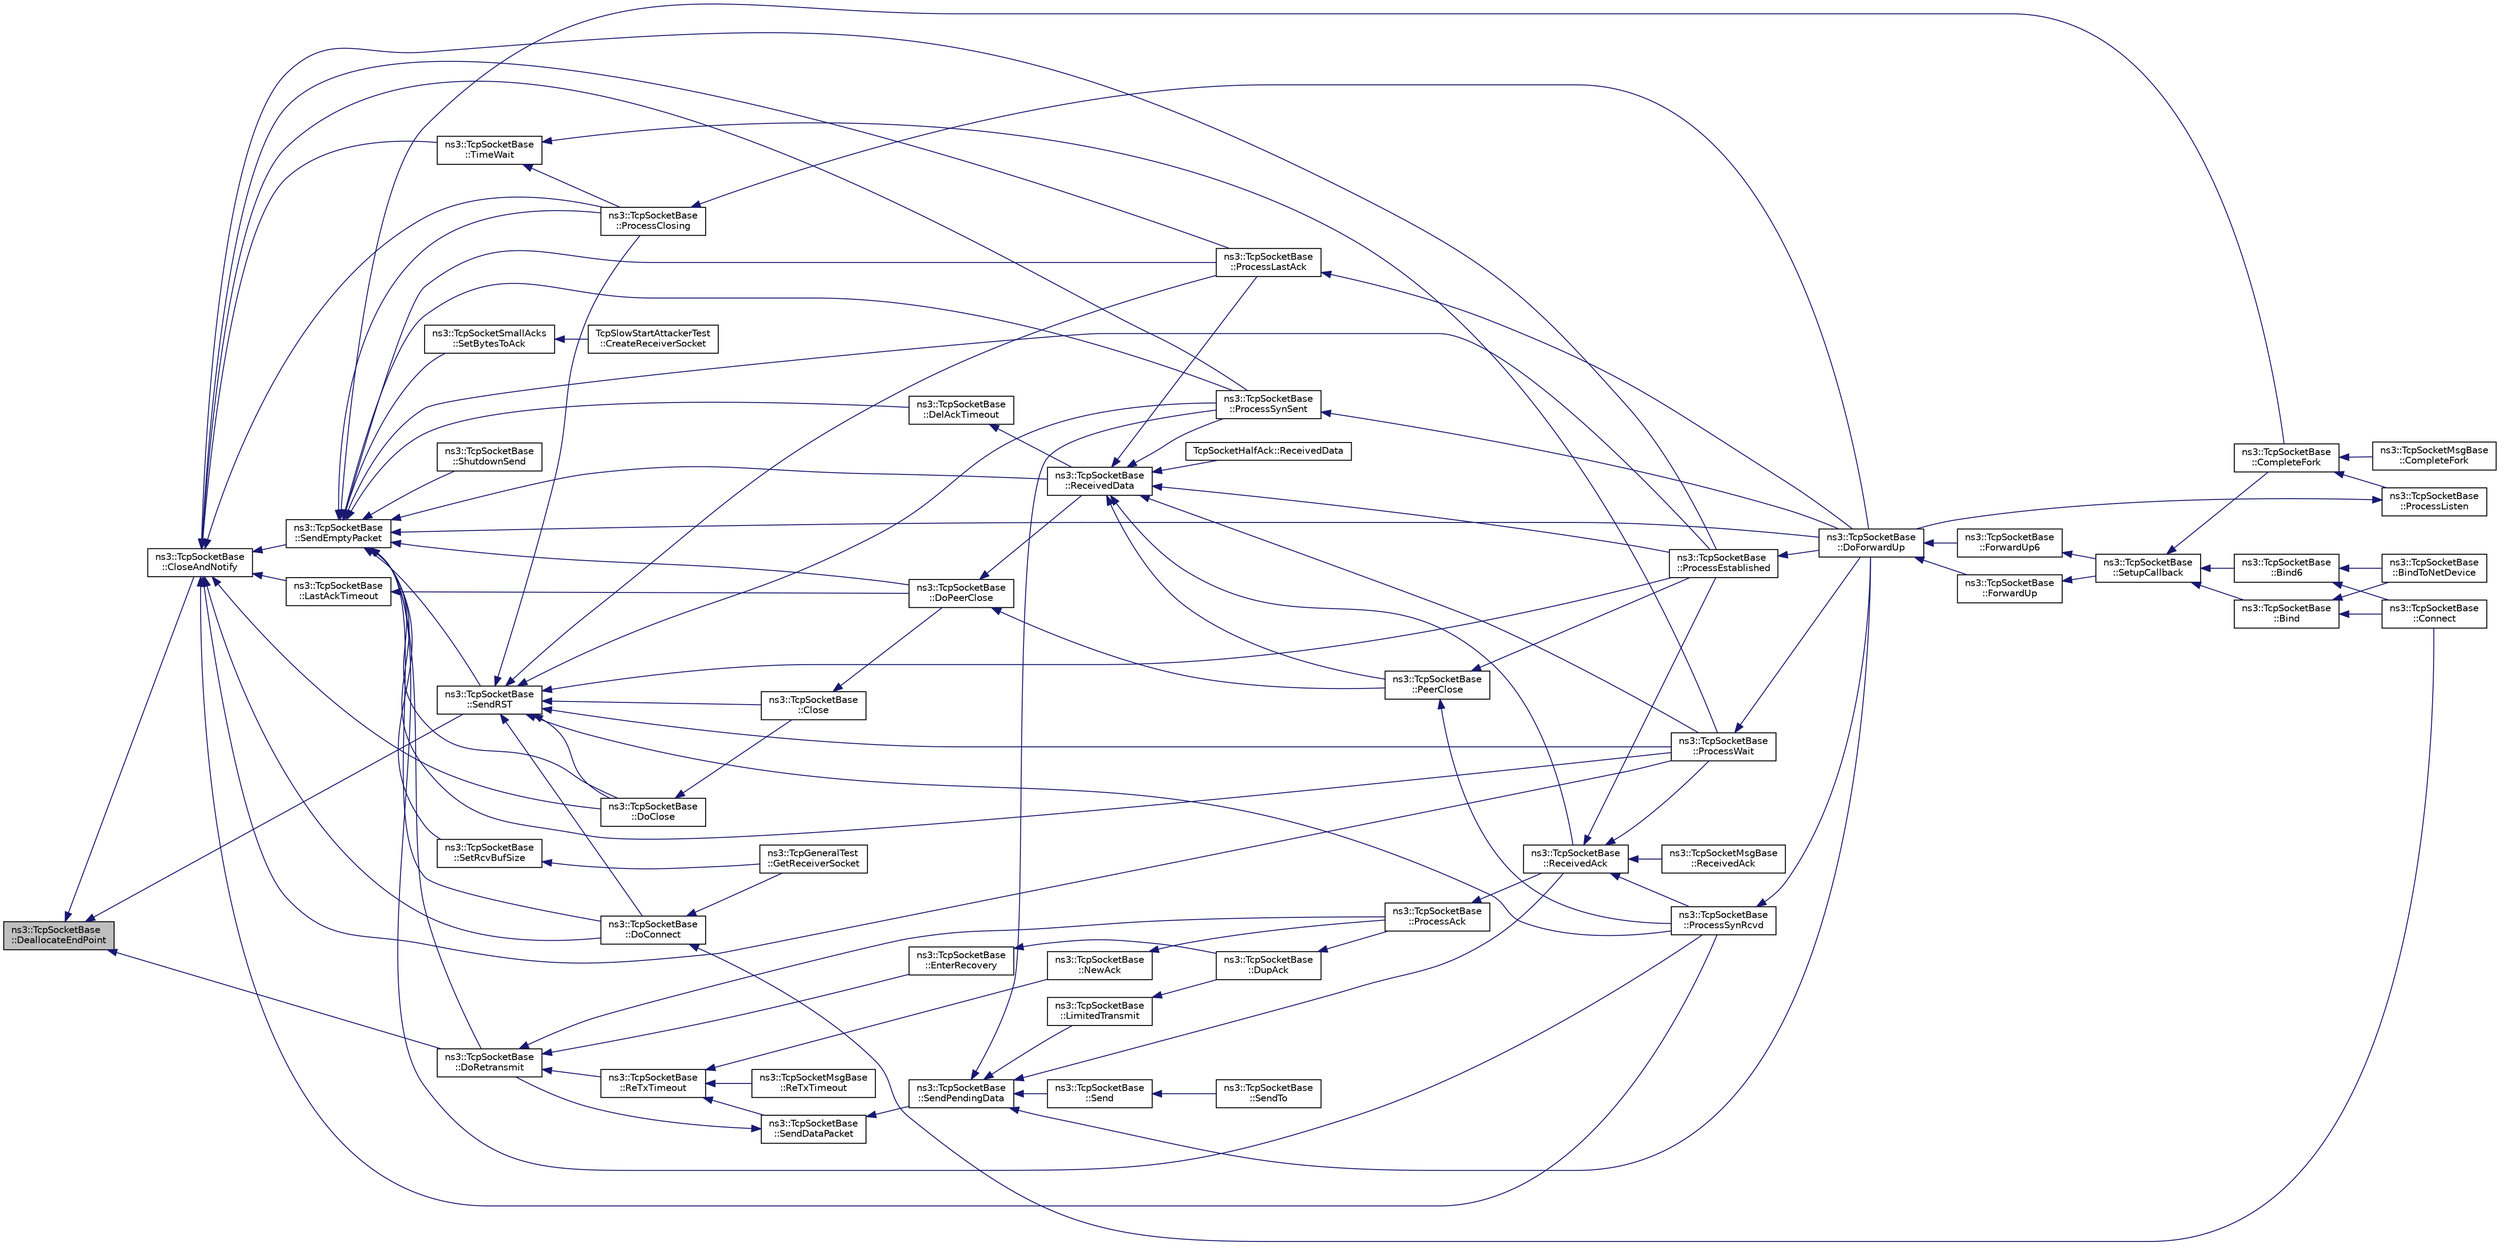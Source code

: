 digraph "ns3::TcpSocketBase::DeallocateEndPoint"
{
  edge [fontname="Helvetica",fontsize="10",labelfontname="Helvetica",labelfontsize="10"];
  node [fontname="Helvetica",fontsize="10",shape=record];
  rankdir="LR";
  Node1 [label="ns3::TcpSocketBase\l::DeallocateEndPoint",height=0.2,width=0.4,color="black", fillcolor="grey75", style="filled", fontcolor="black"];
  Node1 -> Node2 [dir="back",color="midnightblue",fontsize="10",style="solid"];
  Node2 [label="ns3::TcpSocketBase\l::CloseAndNotify",height=0.2,width=0.4,color="black", fillcolor="white", style="filled",URL="$d1/d45/classns3_1_1TcpSocketBase.html#a04354f05482d826576740fd2f1691818",tooltip="Peacefully close the socket by notifying the upper layer and deallocate end point. "];
  Node2 -> Node3 [dir="back",color="midnightblue",fontsize="10",style="solid"];
  Node3 [label="ns3::TcpSocketBase\l::DoConnect",height=0.2,width=0.4,color="black", fillcolor="white", style="filled",URL="$d1/d45/classns3_1_1TcpSocketBase.html#ac07945f77be2c49f0c1712ea56322493",tooltip="Perform the real connection tasks: Send SYN if allowed, RST if invalid. "];
  Node3 -> Node4 [dir="back",color="midnightblue",fontsize="10",style="solid"];
  Node4 [label="ns3::TcpSocketBase\l::Connect",height=0.2,width=0.4,color="black", fillcolor="white", style="filled",URL="$d1/d45/classns3_1_1TcpSocketBase.html#aabd08c9eb0ee3c88c855eb7268e392bf",tooltip="Initiate a connection to a remote host. "];
  Node3 -> Node5 [dir="back",color="midnightblue",fontsize="10",style="solid"];
  Node5 [label="ns3::TcpGeneralTest\l::GetReceiverSocket",height=0.2,width=0.4,color="black", fillcolor="white", style="filled",URL="$d2/dfd/classns3_1_1TcpGeneralTest.html#a04dbce4c3ee58e1f88946cabef4076dc",tooltip="Get the pointer to a previously created receiver socket. "];
  Node2 -> Node6 [dir="back",color="midnightblue",fontsize="10",style="solid"];
  Node6 [label="ns3::TcpSocketBase\l::DoClose",height=0.2,width=0.4,color="black", fillcolor="white", style="filled",URL="$d1/d45/classns3_1_1TcpSocketBase.html#adfc92c152f498c918cd73d4b31579472",tooltip="Close a socket by sending RST, FIN, or FIN+ACK, depend on the current state. "];
  Node6 -> Node7 [dir="back",color="midnightblue",fontsize="10",style="solid"];
  Node7 [label="ns3::TcpSocketBase\l::Close",height=0.2,width=0.4,color="black", fillcolor="white", style="filled",URL="$d1/d45/classns3_1_1TcpSocketBase.html#adab0076d02811c29ea9ced8b10e7a878",tooltip="Close a socket. "];
  Node7 -> Node8 [dir="back",color="midnightblue",fontsize="10",style="solid"];
  Node8 [label="ns3::TcpSocketBase\l::DoPeerClose",height=0.2,width=0.4,color="black", fillcolor="white", style="filled",URL="$d1/d45/classns3_1_1TcpSocketBase.html#a8a56cf4ab3b64d9f781ed1b1f63f51cd",tooltip="FIN is in sequence, notify app and respond with a FIN. "];
  Node8 -> Node9 [dir="back",color="midnightblue",fontsize="10",style="solid"];
  Node9 [label="ns3::TcpSocketBase\l::PeerClose",height=0.2,width=0.4,color="black", fillcolor="white", style="filled",URL="$d1/d45/classns3_1_1TcpSocketBase.html#a417d981796bf0919582c843403f823ad",tooltip="Received a FIN from peer, notify rx buffer. "];
  Node9 -> Node10 [dir="back",color="midnightblue",fontsize="10",style="solid"];
  Node10 [label="ns3::TcpSocketBase\l::ProcessEstablished",height=0.2,width=0.4,color="black", fillcolor="white", style="filled",URL="$d1/d45/classns3_1_1TcpSocketBase.html#a0deda9c6a4f777bf660b190cd73b102f",tooltip="Received a packet upon ESTABLISHED state. "];
  Node10 -> Node11 [dir="back",color="midnightblue",fontsize="10",style="solid"];
  Node11 [label="ns3::TcpSocketBase\l::DoForwardUp",height=0.2,width=0.4,color="black", fillcolor="white", style="filled",URL="$d1/d45/classns3_1_1TcpSocketBase.html#ad5e7b21b9e9371bf9c19da5d3c56aac1",tooltip="Called by TcpSocketBase::ForwardUp{,6}(). "];
  Node11 -> Node12 [dir="back",color="midnightblue",fontsize="10",style="solid"];
  Node12 [label="ns3::TcpSocketBase\l::ForwardUp",height=0.2,width=0.4,color="black", fillcolor="white", style="filled",URL="$d1/d45/classns3_1_1TcpSocketBase.html#a2ebbcb9713facc9481341fcd972cdd82",tooltip="Called by the L3 protocol when it received a packet to pass on to TCP. "];
  Node12 -> Node13 [dir="back",color="midnightblue",fontsize="10",style="solid"];
  Node13 [label="ns3::TcpSocketBase\l::SetupCallback",height=0.2,width=0.4,color="black", fillcolor="white", style="filled",URL="$d1/d45/classns3_1_1TcpSocketBase.html#a18a50820f806878422527d507268c4ac",tooltip="Common part of the two Bind(), i.e. set callback and remembering local addr:port. ..."];
  Node13 -> Node14 [dir="back",color="midnightblue",fontsize="10",style="solid"];
  Node14 [label="ns3::TcpSocketBase\l::Bind",height=0.2,width=0.4,color="black", fillcolor="white", style="filled",URL="$d1/d45/classns3_1_1TcpSocketBase.html#a7a9a87b74c1ce59ac89df8d9221681dd",tooltip="Allocate a local IPv4 endpoint for this socket. "];
  Node14 -> Node4 [dir="back",color="midnightblue",fontsize="10",style="solid"];
  Node14 -> Node15 [dir="back",color="midnightblue",fontsize="10",style="solid"];
  Node15 [label="ns3::TcpSocketBase\l::BindToNetDevice",height=0.2,width=0.4,color="black", fillcolor="white", style="filled",URL="$d1/d45/classns3_1_1TcpSocketBase.html#a88b552dfa0a85e0224ed8a7dc140f190",tooltip="Bind a socket to specific device. "];
  Node13 -> Node16 [dir="back",color="midnightblue",fontsize="10",style="solid"];
  Node16 [label="ns3::TcpSocketBase\l::Bind6",height=0.2,width=0.4,color="black", fillcolor="white", style="filled",URL="$d1/d45/classns3_1_1TcpSocketBase.html#abe62bb701ac4f057199d5c34938a96a9",tooltip="Allocate a local IPv6 endpoint for this socket. "];
  Node16 -> Node4 [dir="back",color="midnightblue",fontsize="10",style="solid"];
  Node16 -> Node15 [dir="back",color="midnightblue",fontsize="10",style="solid"];
  Node13 -> Node17 [dir="back",color="midnightblue",fontsize="10",style="solid"];
  Node17 [label="ns3::TcpSocketBase\l::CompleteFork",height=0.2,width=0.4,color="black", fillcolor="white", style="filled",URL="$d1/d45/classns3_1_1TcpSocketBase.html#abba7d4c43acb3f9356e348b970a882fb",tooltip="Complete a connection by forking the socket. "];
  Node17 -> Node18 [dir="back",color="midnightblue",fontsize="10",style="solid"];
  Node18 [label="ns3::TcpSocketBase\l::ProcessListen",height=0.2,width=0.4,color="black", fillcolor="white", style="filled",URL="$d1/d45/classns3_1_1TcpSocketBase.html#adc3976e8b42e884f5d99def1d5e2647f",tooltip="Received a packet upon LISTEN state. "];
  Node18 -> Node11 [dir="back",color="midnightblue",fontsize="10",style="solid"];
  Node17 -> Node19 [dir="back",color="midnightblue",fontsize="10",style="solid"];
  Node19 [label="ns3::TcpSocketMsgBase\l::CompleteFork",height=0.2,width=0.4,color="black", fillcolor="white", style="filled",URL="$dd/d88/classns3_1_1TcpSocketMsgBase.html#a1509ce6df2f3e5384889f03b5de06a45",tooltip="Complete a connection by forking the socket. "];
  Node11 -> Node20 [dir="back",color="midnightblue",fontsize="10",style="solid"];
  Node20 [label="ns3::TcpSocketBase\l::ForwardUp6",height=0.2,width=0.4,color="black", fillcolor="white", style="filled",URL="$d1/d45/classns3_1_1TcpSocketBase.html#aa0cd34b3562685596b2c3fd1e6a42a6f",tooltip="Called by the L3 protocol when it received a packet to pass on to TCP. "];
  Node20 -> Node13 [dir="back",color="midnightblue",fontsize="10",style="solid"];
  Node9 -> Node21 [dir="back",color="midnightblue",fontsize="10",style="solid"];
  Node21 [label="ns3::TcpSocketBase\l::ProcessSynRcvd",height=0.2,width=0.4,color="black", fillcolor="white", style="filled",URL="$d1/d45/classns3_1_1TcpSocketBase.html#a69113acf27c4b8267c9e107a5dca7cc1",tooltip="Received a packet upon SYN_RCVD. "];
  Node21 -> Node11 [dir="back",color="midnightblue",fontsize="10",style="solid"];
  Node8 -> Node22 [dir="back",color="midnightblue",fontsize="10",style="solid"];
  Node22 [label="ns3::TcpSocketBase\l::ReceivedData",height=0.2,width=0.4,color="black", fillcolor="white", style="filled",URL="$d1/d45/classns3_1_1TcpSocketBase.html#a479e1a8be1ee1b169f87e57a4dc6f73c",tooltip="Recv of a data, put into buffer, call L7 to get it if necessary. "];
  Node22 -> Node10 [dir="back",color="midnightblue",fontsize="10",style="solid"];
  Node22 -> Node23 [dir="back",color="midnightblue",fontsize="10",style="solid"];
  Node23 [label="ns3::TcpSocketBase\l::ReceivedAck",height=0.2,width=0.4,color="black", fillcolor="white", style="filled",URL="$d1/d45/classns3_1_1TcpSocketBase.html#a695c036628adf8a204a653dbf178f8cd",tooltip="Received an ACK packet. "];
  Node23 -> Node10 [dir="back",color="midnightblue",fontsize="10",style="solid"];
  Node23 -> Node21 [dir="back",color="midnightblue",fontsize="10",style="solid"];
  Node23 -> Node24 [dir="back",color="midnightblue",fontsize="10",style="solid"];
  Node24 [label="ns3::TcpSocketBase\l::ProcessWait",height=0.2,width=0.4,color="black", fillcolor="white", style="filled",URL="$d1/d45/classns3_1_1TcpSocketBase.html#a58aa892c1cb33908aca5ca36967a2a99",tooltip="Received a packet upon CLOSE_WAIT, FIN_WAIT_1, FIN_WAIT_2. "];
  Node24 -> Node11 [dir="back",color="midnightblue",fontsize="10",style="solid"];
  Node23 -> Node25 [dir="back",color="midnightblue",fontsize="10",style="solid"];
  Node25 [label="ns3::TcpSocketMsgBase\l::ReceivedAck",height=0.2,width=0.4,color="black", fillcolor="white", style="filled",URL="$dd/d88/classns3_1_1TcpSocketMsgBase.html#a9e6d6d2050a0e9c8a06a44462a1a7aa7",tooltip="Received an ACK packet. "];
  Node22 -> Node26 [dir="back",color="midnightblue",fontsize="10",style="solid"];
  Node26 [label="ns3::TcpSocketBase\l::ProcessSynSent",height=0.2,width=0.4,color="black", fillcolor="white", style="filled",URL="$d1/d45/classns3_1_1TcpSocketBase.html#a2e9b990c6a4d686291033a393290906b",tooltip="Received a packet upon SYN_SENT. "];
  Node26 -> Node11 [dir="back",color="midnightblue",fontsize="10",style="solid"];
  Node22 -> Node24 [dir="back",color="midnightblue",fontsize="10",style="solid"];
  Node22 -> Node27 [dir="back",color="midnightblue",fontsize="10",style="solid"];
  Node27 [label="ns3::TcpSocketBase\l::ProcessLastAck",height=0.2,width=0.4,color="black", fillcolor="white", style="filled",URL="$d1/d45/classns3_1_1TcpSocketBase.html#a6700ac3f9e4d3c197499e6b7521205f2",tooltip="Received a packet upon LAST_ACK. "];
  Node27 -> Node11 [dir="back",color="midnightblue",fontsize="10",style="solid"];
  Node22 -> Node9 [dir="back",color="midnightblue",fontsize="10",style="solid"];
  Node22 -> Node28 [dir="back",color="midnightblue",fontsize="10",style="solid"];
  Node28 [label="TcpSocketHalfAck::ReceivedData",height=0.2,width=0.4,color="black", fillcolor="white", style="filled",URL="$df/d56/classTcpSocketHalfAck.html#af7e6040b891ce8b8abd0f774a366fa90",tooltip="Recv of a data, put into buffer, call L7 to get it if necessary. "];
  Node2 -> Node10 [dir="back",color="midnightblue",fontsize="10",style="solid"];
  Node2 -> Node26 [dir="back",color="midnightblue",fontsize="10",style="solid"];
  Node2 -> Node21 [dir="back",color="midnightblue",fontsize="10",style="solid"];
  Node2 -> Node24 [dir="back",color="midnightblue",fontsize="10",style="solid"];
  Node2 -> Node29 [dir="back",color="midnightblue",fontsize="10",style="solid"];
  Node29 [label="ns3::TcpSocketBase\l::ProcessClosing",height=0.2,width=0.4,color="black", fillcolor="white", style="filled",URL="$d1/d45/classns3_1_1TcpSocketBase.html#abc2462833556fdd737fdcdc5992768e8",tooltip="Received a packet upon CLOSING. "];
  Node29 -> Node11 [dir="back",color="midnightblue",fontsize="10",style="solid"];
  Node2 -> Node27 [dir="back",color="midnightblue",fontsize="10",style="solid"];
  Node2 -> Node30 [dir="back",color="midnightblue",fontsize="10",style="solid"];
  Node30 [label="ns3::TcpSocketBase\l::SendEmptyPacket",height=0.2,width=0.4,color="black", fillcolor="white", style="filled",URL="$d1/d45/classns3_1_1TcpSocketBase.html#aa858913c9a4480a14d293f1014905b3e",tooltip="Send a empty packet that carries a flag, e.g., ACK. "];
  Node30 -> Node31 [dir="back",color="midnightblue",fontsize="10",style="solid"];
  Node31 [label="ns3::TcpSocketBase\l::ShutdownSend",height=0.2,width=0.4,color="black", fillcolor="white", style="filled",URL="$d1/d45/classns3_1_1TcpSocketBase.html#ab972c5b46c62fed0c30b387e03753ca7"];
  Node30 -> Node3 [dir="back",color="midnightblue",fontsize="10",style="solid"];
  Node30 -> Node6 [dir="back",color="midnightblue",fontsize="10",style="solid"];
  Node30 -> Node11 [dir="back",color="midnightblue",fontsize="10",style="solid"];
  Node30 -> Node10 [dir="back",color="midnightblue",fontsize="10",style="solid"];
  Node30 -> Node26 [dir="back",color="midnightblue",fontsize="10",style="solid"];
  Node30 -> Node21 [dir="back",color="midnightblue",fontsize="10",style="solid"];
  Node30 -> Node24 [dir="back",color="midnightblue",fontsize="10",style="solid"];
  Node30 -> Node29 [dir="back",color="midnightblue",fontsize="10",style="solid"];
  Node30 -> Node27 [dir="back",color="midnightblue",fontsize="10",style="solid"];
  Node30 -> Node8 [dir="back",color="midnightblue",fontsize="10",style="solid"];
  Node30 -> Node32 [dir="back",color="midnightblue",fontsize="10",style="solid"];
  Node32 [label="ns3::TcpSocketBase\l::SendRST",height=0.2,width=0.4,color="black", fillcolor="white", style="filled",URL="$d1/d45/classns3_1_1TcpSocketBase.html#a070b9ac86f372fe0b661050686bef68e",tooltip="Send reset and tear down this socket. "];
  Node32 -> Node7 [dir="back",color="midnightblue",fontsize="10",style="solid"];
  Node32 -> Node3 [dir="back",color="midnightblue",fontsize="10",style="solid"];
  Node32 -> Node6 [dir="back",color="midnightblue",fontsize="10",style="solid"];
  Node32 -> Node10 [dir="back",color="midnightblue",fontsize="10",style="solid"];
  Node32 -> Node26 [dir="back",color="midnightblue",fontsize="10",style="solid"];
  Node32 -> Node21 [dir="back",color="midnightblue",fontsize="10",style="solid"];
  Node32 -> Node24 [dir="back",color="midnightblue",fontsize="10",style="solid"];
  Node32 -> Node29 [dir="back",color="midnightblue",fontsize="10",style="solid"];
  Node32 -> Node27 [dir="back",color="midnightblue",fontsize="10",style="solid"];
  Node30 -> Node17 [dir="back",color="midnightblue",fontsize="10",style="solid"];
  Node30 -> Node22 [dir="back",color="midnightblue",fontsize="10",style="solid"];
  Node30 -> Node33 [dir="back",color="midnightblue",fontsize="10",style="solid"];
  Node33 [label="ns3::TcpSocketBase\l::DelAckTimeout",height=0.2,width=0.4,color="black", fillcolor="white", style="filled",URL="$d1/d45/classns3_1_1TcpSocketBase.html#a6bea4790f749e771462d8e4ab63ebc67",tooltip="Action upon delay ACK timeout, i.e. send an ACK. "];
  Node33 -> Node22 [dir="back",color="midnightblue",fontsize="10",style="solid"];
  Node30 -> Node34 [dir="back",color="midnightblue",fontsize="10",style="solid"];
  Node34 [label="ns3::TcpSocketBase\l::DoRetransmit",height=0.2,width=0.4,color="black", fillcolor="white", style="filled",URL="$d1/d45/classns3_1_1TcpSocketBase.html#a13b6b897811a48523988f8af6e9130d3",tooltip="Retransmit the oldest packet. "];
  Node34 -> Node35 [dir="back",color="midnightblue",fontsize="10",style="solid"];
  Node35 [label="ns3::TcpSocketBase\l::EnterRecovery",height=0.2,width=0.4,color="black", fillcolor="white", style="filled",URL="$d1/d45/classns3_1_1TcpSocketBase.html#aad6550badbb76f8b04811f14e7afd10c",tooltip="Enter the CA_RECOVERY, and retransmit the head. "];
  Node35 -> Node36 [dir="back",color="midnightblue",fontsize="10",style="solid"];
  Node36 [label="ns3::TcpSocketBase\l::DupAck",height=0.2,width=0.4,color="black", fillcolor="white", style="filled",URL="$d1/d45/classns3_1_1TcpSocketBase.html#a9139f54e2cdf0f1a796011a43dabfad5",tooltip="Dupack management. "];
  Node36 -> Node37 [dir="back",color="midnightblue",fontsize="10",style="solid"];
  Node37 [label="ns3::TcpSocketBase\l::ProcessAck",height=0.2,width=0.4,color="black", fillcolor="white", style="filled",URL="$d1/d45/classns3_1_1TcpSocketBase.html#a7c8a0eb71e14abececff528e8d4261b6",tooltip="Process a received ack. "];
  Node37 -> Node23 [dir="back",color="midnightblue",fontsize="10",style="solid"];
  Node34 -> Node37 [dir="back",color="midnightblue",fontsize="10",style="solid"];
  Node34 -> Node38 [dir="back",color="midnightblue",fontsize="10",style="solid"];
  Node38 [label="ns3::TcpSocketBase\l::ReTxTimeout",height=0.2,width=0.4,color="black", fillcolor="white", style="filled",URL="$d1/d45/classns3_1_1TcpSocketBase.html#a60bb6a7cfb5855bba206606174d50c5e",tooltip="An RTO event happened. "];
  Node38 -> Node39 [dir="back",color="midnightblue",fontsize="10",style="solid"];
  Node39 [label="ns3::TcpSocketBase\l::SendDataPacket",height=0.2,width=0.4,color="black", fillcolor="white", style="filled",URL="$d1/d45/classns3_1_1TcpSocketBase.html#a677488c04da1df87f916953a40e1bd64",tooltip="Extract at most maxSize bytes from the TxBuffer at sequence seq, add the TCP header, and send to TcpL4Protocol. "];
  Node39 -> Node40 [dir="back",color="midnightblue",fontsize="10",style="solid"];
  Node40 [label="ns3::TcpSocketBase\l::SendPendingData",height=0.2,width=0.4,color="black", fillcolor="white", style="filled",URL="$d1/d45/classns3_1_1TcpSocketBase.html#a129ac0ec5fc399fa7c5552c615ae6562",tooltip="Send as much pending data as possible according to the Tx window. "];
  Node40 -> Node41 [dir="back",color="midnightblue",fontsize="10",style="solid"];
  Node41 [label="ns3::TcpSocketBase\l::Send",height=0.2,width=0.4,color="black", fillcolor="white", style="filled",URL="$d1/d45/classns3_1_1TcpSocketBase.html#a172e373bab86078af4462fc1415c59e4",tooltip="Send data (or dummy data) to the remote host. "];
  Node41 -> Node42 [dir="back",color="midnightblue",fontsize="10",style="solid"];
  Node42 [label="ns3::TcpSocketBase\l::SendTo",height=0.2,width=0.4,color="black", fillcolor="white", style="filled",URL="$d1/d45/classns3_1_1TcpSocketBase.html#ac7bd6956cd3d723c454814698bc8f094",tooltip="Send data to a specified peer. "];
  Node40 -> Node11 [dir="back",color="midnightblue",fontsize="10",style="solid"];
  Node40 -> Node43 [dir="back",color="midnightblue",fontsize="10",style="solid"];
  Node43 [label="ns3::TcpSocketBase\l::LimitedTransmit",height=0.2,width=0.4,color="black", fillcolor="white", style="filled",URL="$d1/d45/classns3_1_1TcpSocketBase.html#ae192934b14961166fa6cd3197c85406c",tooltip="Limited transmit algorithm. "];
  Node43 -> Node36 [dir="back",color="midnightblue",fontsize="10",style="solid"];
  Node40 -> Node23 [dir="back",color="midnightblue",fontsize="10",style="solid"];
  Node40 -> Node26 [dir="back",color="midnightblue",fontsize="10",style="solid"];
  Node39 -> Node34 [dir="back",color="midnightblue",fontsize="10",style="solid"];
  Node38 -> Node44 [dir="back",color="midnightblue",fontsize="10",style="solid"];
  Node44 [label="ns3::TcpSocketBase\l::NewAck",height=0.2,width=0.4,color="black", fillcolor="white", style="filled",URL="$d1/d45/classns3_1_1TcpSocketBase.html#a13401dd51854607d0521a35bf2622761",tooltip="Update buffers w.r.t. ACK. "];
  Node44 -> Node37 [dir="back",color="midnightblue",fontsize="10",style="solid"];
  Node38 -> Node45 [dir="back",color="midnightblue",fontsize="10",style="solid"];
  Node45 [label="ns3::TcpSocketMsgBase\l::ReTxTimeout",height=0.2,width=0.4,color="black", fillcolor="white", style="filled",URL="$dd/d88/classns3_1_1TcpSocketMsgBase.html#af890d12f15ead128b26ca59b47a14c53",tooltip="An RTO event happened. "];
  Node30 -> Node46 [dir="back",color="midnightblue",fontsize="10",style="solid"];
  Node46 [label="ns3::TcpSocketBase\l::SetRcvBufSize",height=0.2,width=0.4,color="black", fillcolor="white", style="filled",URL="$d1/d45/classns3_1_1TcpSocketBase.html#a400be1b74a19f5e381e29cdfe1f9fa28",tooltip="Set the receive buffer size. "];
  Node46 -> Node5 [dir="back",color="midnightblue",fontsize="10",style="solid"];
  Node30 -> Node47 [dir="back",color="midnightblue",fontsize="10",style="solid"];
  Node47 [label="ns3::TcpSocketSmallAcks\l::SetBytesToAck",height=0.2,width=0.4,color="black", fillcolor="white", style="filled",URL="$d4/dc6/classns3_1_1TcpSocketSmallAcks.html#ada016a112c4f8b2f7502474a1df21d7d",tooltip="Set the bytes to be ACKed. "];
  Node47 -> Node48 [dir="back",color="midnightblue",fontsize="10",style="solid"];
  Node48 [label="TcpSlowStartAttackerTest\l::CreateReceiverSocket",height=0.2,width=0.4,color="black", fillcolor="white", style="filled",URL="$da/da1/classTcpSlowStartAttackerTest.html#aa28e6324b43d534fd907e7b421bb850d",tooltip="Create and install the socket to install on the receiver. "];
  Node2 -> Node49 [dir="back",color="midnightblue",fontsize="10",style="solid"];
  Node49 [label="ns3::TcpSocketBase\l::LastAckTimeout",height=0.2,width=0.4,color="black", fillcolor="white", style="filled",URL="$d1/d45/classns3_1_1TcpSocketBase.html#affa65b010fdc8c5f32105f5c8279f50d",tooltip="Timeout at LAST_ACK, close the connection. "];
  Node49 -> Node8 [dir="back",color="midnightblue",fontsize="10",style="solid"];
  Node2 -> Node50 [dir="back",color="midnightblue",fontsize="10",style="solid"];
  Node50 [label="ns3::TcpSocketBase\l::TimeWait",height=0.2,width=0.4,color="black", fillcolor="white", style="filled",URL="$d1/d45/classns3_1_1TcpSocketBase.html#acd41dedaf25ea16d290aa5737e303099",tooltip="Move from CLOSING or FIN_WAIT_2 to TIME_WAIT state. "];
  Node50 -> Node24 [dir="back",color="midnightblue",fontsize="10",style="solid"];
  Node50 -> Node29 [dir="back",color="midnightblue",fontsize="10",style="solid"];
  Node1 -> Node32 [dir="back",color="midnightblue",fontsize="10",style="solid"];
  Node1 -> Node34 [dir="back",color="midnightblue",fontsize="10",style="solid"];
}
